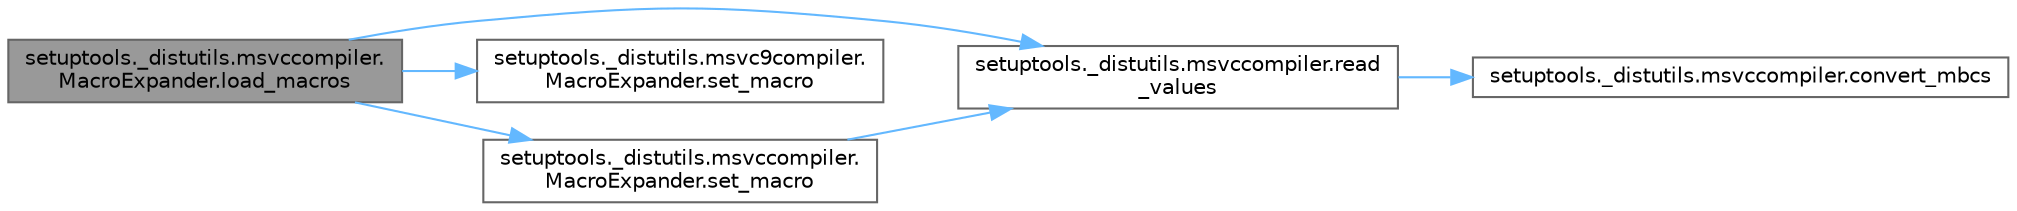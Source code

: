 digraph "setuptools._distutils.msvccompiler.MacroExpander.load_macros"
{
 // LATEX_PDF_SIZE
  bgcolor="transparent";
  edge [fontname=Helvetica,fontsize=10,labelfontname=Helvetica,labelfontsize=10];
  node [fontname=Helvetica,fontsize=10,shape=box,height=0.2,width=0.4];
  rankdir="LR";
  Node1 [id="Node000001",label="setuptools._distutils.msvccompiler.\lMacroExpander.load_macros",height=0.2,width=0.4,color="gray40", fillcolor="grey60", style="filled", fontcolor="black",tooltip=" "];
  Node1 -> Node2 [id="edge1_Node000001_Node000002",color="steelblue1",style="solid",tooltip=" "];
  Node2 [id="Node000002",label="setuptools._distutils.msvccompiler.read\l_values",height=0.2,width=0.4,color="grey40", fillcolor="white", style="filled",URL="$namespacesetuptools_1_1__distutils_1_1msvccompiler.html#ab17ea7b703d09dab14ed5a7f9efc213a",tooltip=" "];
  Node2 -> Node3 [id="edge2_Node000002_Node000003",color="steelblue1",style="solid",tooltip=" "];
  Node3 [id="Node000003",label="setuptools._distutils.msvccompiler.convert_mbcs",height=0.2,width=0.4,color="grey40", fillcolor="white", style="filled",URL="$namespacesetuptools_1_1__distutils_1_1msvccompiler.html#a373468be5dc6508945d9927e99298525",tooltip=" "];
  Node1 -> Node4 [id="edge3_Node000001_Node000004",color="steelblue1",style="solid",tooltip=" "];
  Node4 [id="Node000004",label="setuptools._distutils.msvc9compiler.\lMacroExpander.set_macro",height=0.2,width=0.4,color="grey40", fillcolor="white", style="filled",URL="$classsetuptools_1_1__distutils_1_1msvc9compiler_1_1_macro_expander.html#a929a09cae1c4072765a7f544bc285de5",tooltip=" "];
  Node1 -> Node5 [id="edge4_Node000001_Node000005",color="steelblue1",style="solid",tooltip=" "];
  Node5 [id="Node000005",label="setuptools._distutils.msvccompiler.\lMacroExpander.set_macro",height=0.2,width=0.4,color="grey40", fillcolor="white", style="filled",URL="$classsetuptools_1_1__distutils_1_1msvccompiler_1_1_macro_expander.html#ad29b009dc28724948b8311c25fc2c1b2",tooltip=" "];
  Node5 -> Node2 [id="edge5_Node000005_Node000002",color="steelblue1",style="solid",tooltip=" "];
}
